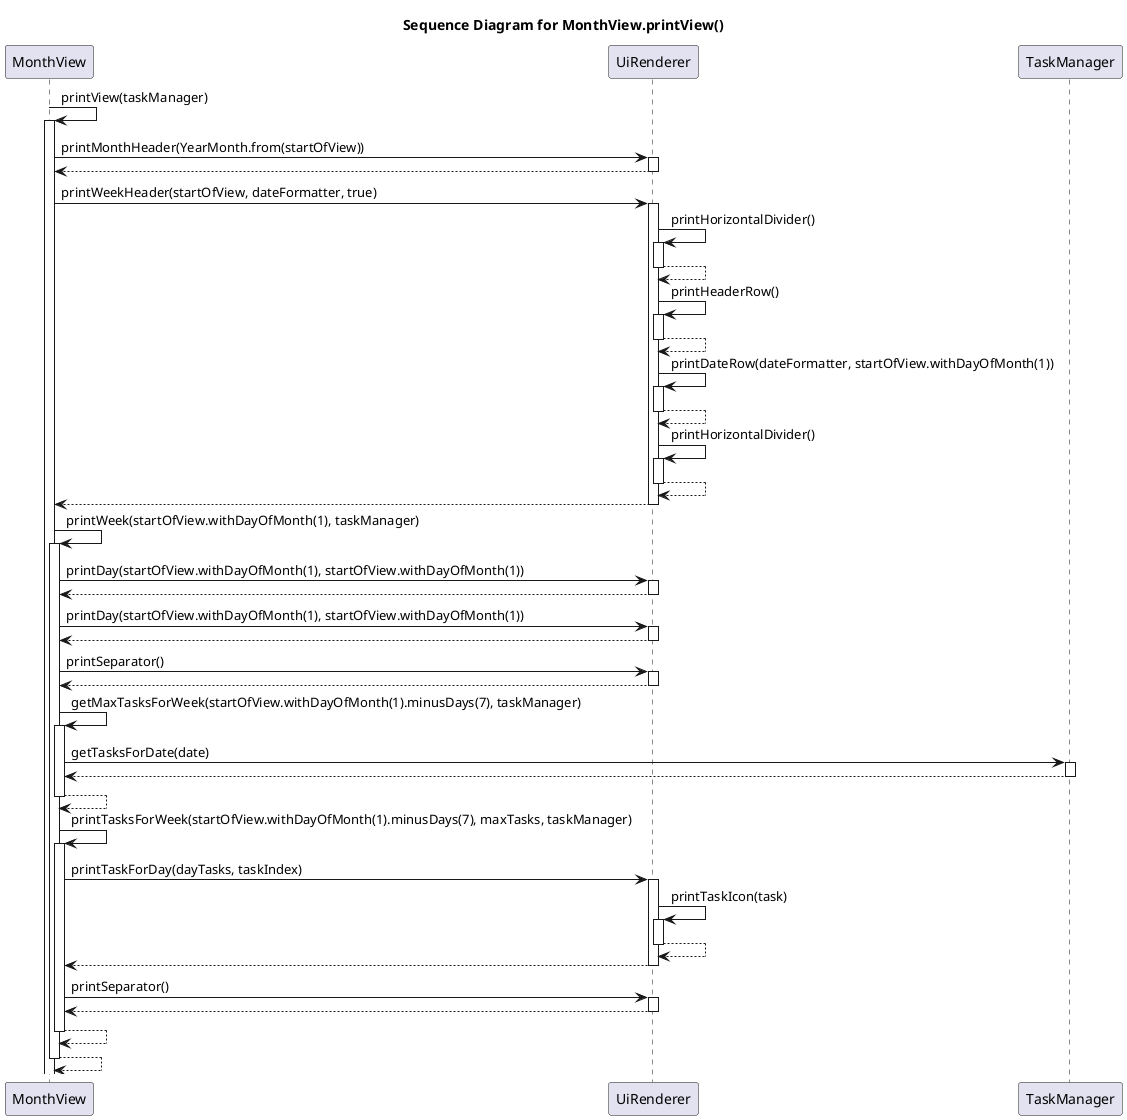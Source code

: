 @startuml

participant MonthView as MV
participant UiRenderer as UR
participant TaskManager as TM

title Sequence Diagram for MonthView.printView()

MV -> MV: printView(taskManager)
activate MV

MV -> UR: printMonthHeader(YearMonth.from(startOfView))
activate UR
UR --> MV
deactivate UR

MV -> UR: printWeekHeader(startOfView, dateFormatter, true)
activate UR
UR -> UR: printHorizontalDivider()
activate UR
UR --> UR
deactivate UR

UR -> UR: printHeaderRow()
activate UR
UR --> UR
deactivate UR

UR -> UR: printDateRow(dateFormatter, startOfView.withDayOfMonth(1))
activate UR
UR --> UR
deactivate UR

UR -> UR: printHorizontalDivider()
activate UR
UR --> UR
deactivate UR

UR --> MV
deactivate UR

MV -> MV: printWeek(startOfView.withDayOfMonth(1), taskManager)
activate MV

MV -> UR: printDay(startOfView.withDayOfMonth(1), startOfView.withDayOfMonth(1))
activate UR
UR --> MV
deactivate UR

MV -> UR: printDay(startOfView.withDayOfMonth(1), startOfView.withDayOfMonth(1))
activate UR
UR --> MV
deactivate UR

MV -> UR: printSeparator()
activate UR
UR --> MV
deactivate UR

MV -> MV: getMaxTasksForWeek(startOfView.withDayOfMonth(1).minusDays(7), taskManager)
activate MV
MV -> TM: getTasksForDate(date)
activate TM
TM --> MV
deactivate TM
MV --> MV
deactivate MV

MV -> MV: printTasksForWeek(startOfView.withDayOfMonth(1).minusDays(7), maxTasks, taskManager)
activate MV

MV -> UR: printTaskForDay(dayTasks, taskIndex)
activate UR
UR -> UR: printTaskIcon(task)
activate UR
UR --> UR
deactivate UR
UR --> MV
deactivate UR

MV -> UR: printSeparator()
activate UR
UR --> MV
deactivate UR

MV --> MV
deactivate MV

MV --> MV
deactivate MV

@enduml